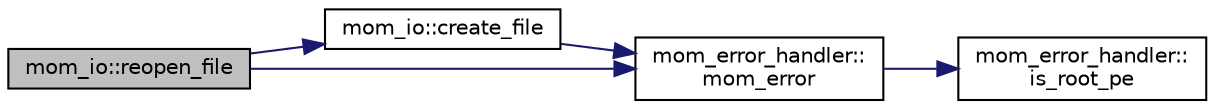 digraph "mom_io::reopen_file"
{
 // INTERACTIVE_SVG=YES
 // LATEX_PDF_SIZE
  edge [fontname="Helvetica",fontsize="10",labelfontname="Helvetica",labelfontsize="10"];
  node [fontname="Helvetica",fontsize="10",shape=record];
  rankdir="LR";
  Node1 [label="mom_io::reopen_file",height=0.2,width=0.4,color="black", fillcolor="grey75", style="filled", fontcolor="black",tooltip="This routine opens an existing NetCDF file for output. If it does not find the file,..."];
  Node1 -> Node2 [color="midnightblue",fontsize="10",style="solid",fontname="Helvetica"];
  Node2 [label="mom_io::create_file",height=0.2,width=0.4,color="black", fillcolor="white", style="filled",URL="$namespacemom__io.html#a9371806dfa593ba805e8914d4b6c3421",tooltip="Routine creates a new NetCDF file. It also sets up structures that describe this file and variables t..."];
  Node2 -> Node3 [color="midnightblue",fontsize="10",style="solid",fontname="Helvetica"];
  Node3 [label="mom_error_handler::\lmom_error",height=0.2,width=0.4,color="black", fillcolor="white", style="filled",URL="$namespacemom__error__handler.html#a460cfb79a06c29fc249952c2a3710d67",tooltip="This provides a convenient interface for writing an mpp_error message with run-time filter based on a..."];
  Node3 -> Node4 [color="midnightblue",fontsize="10",style="solid",fontname="Helvetica"];
  Node4 [label="mom_error_handler::\lis_root_pe",height=0.2,width=0.4,color="black", fillcolor="white", style="filled",URL="$namespacemom__error__handler.html#ad5f00a53059c72fe2332d1436c80ca71",tooltip="This returns .true. if the current PE is the root PE."];
  Node1 -> Node3 [color="midnightblue",fontsize="10",style="solid",fontname="Helvetica"];
}
